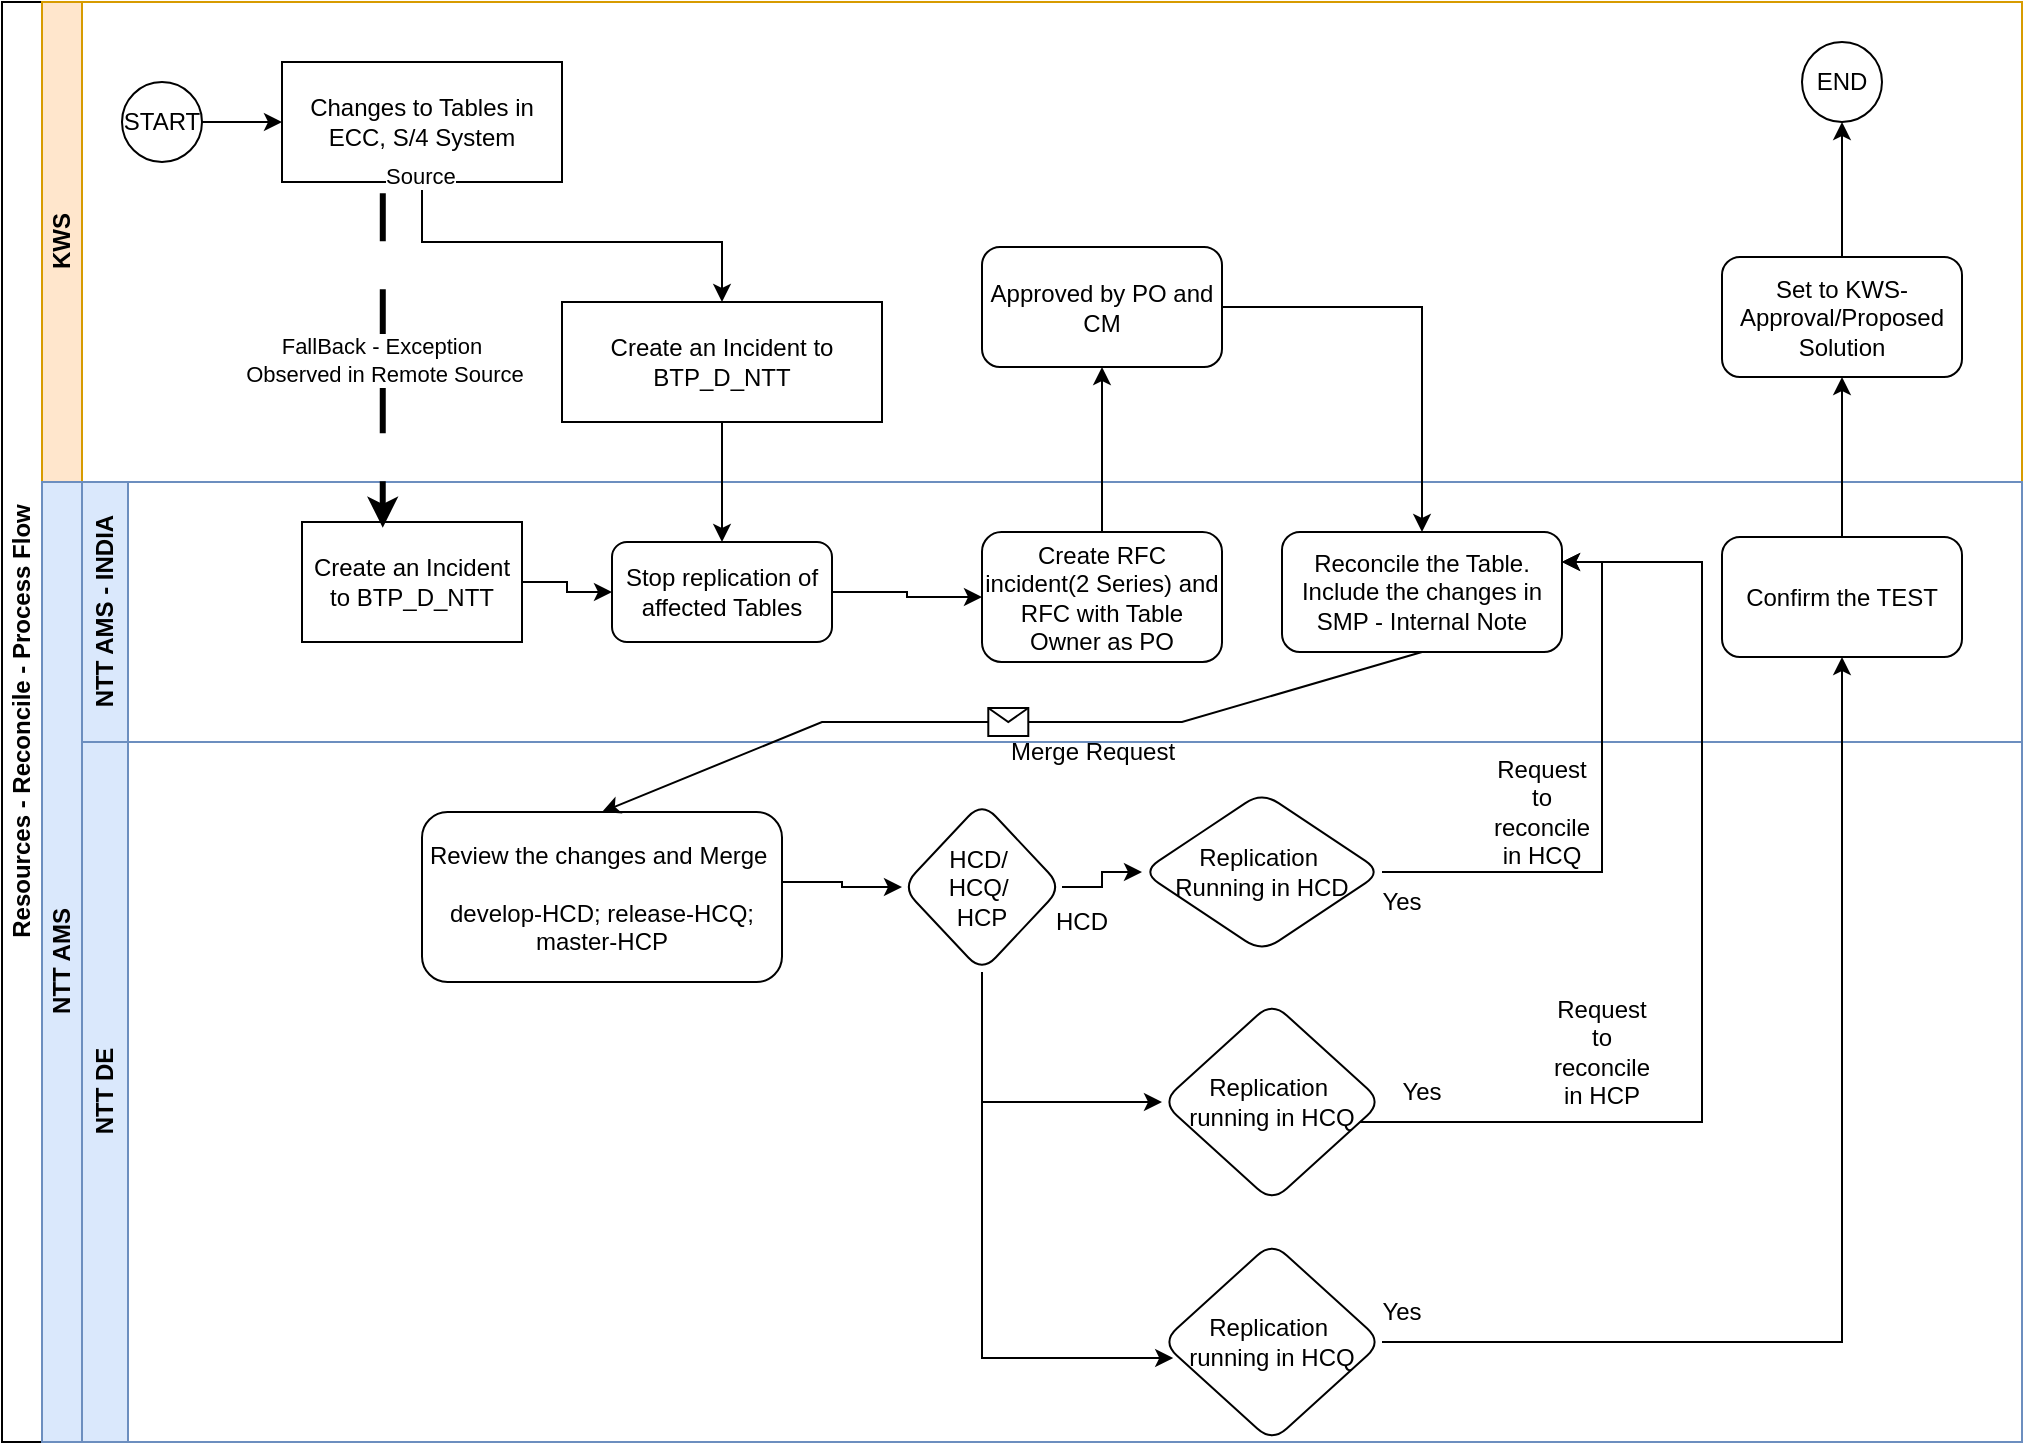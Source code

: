 <mxfile version="24.6.4" type="github">
  <diagram id="prtHgNgQTEPvFCAcTncT" name="Page-1">
    <mxGraphModel dx="1050" dy="530" grid="1" gridSize="10" guides="1" tooltips="1" connect="1" arrows="1" fold="1" page="1" pageScale="1" pageWidth="827" pageHeight="1169" math="0" shadow="0">
      <root>
        <mxCell id="0" />
        <mxCell id="1" parent="0" />
        <mxCell id="dNxyNK7c78bLwvsdeMH5-19" value="Resources - Reconcile - Process Flow" style="swimlane;html=1;childLayout=stackLayout;resizeParent=1;resizeParentMax=0;horizontal=0;startSize=20;horizontalStack=0;" parent="1" vertex="1">
          <mxGeometry x="110" y="120" width="1010" height="720" as="geometry" />
        </mxCell>
        <mxCell id="dNxyNK7c78bLwvsdeMH5-20" value="KWS" style="swimlane;html=1;startSize=20;horizontal=0;fillColor=#ffe6cc;strokeColor=#d79b00;" parent="dNxyNK7c78bLwvsdeMH5-19" vertex="1">
          <mxGeometry x="20" width="990" height="240" as="geometry" />
        </mxCell>
        <mxCell id="dNxyNK7c78bLwvsdeMH5-25" value="" style="edgeStyle=orthogonalEdgeStyle;rounded=0;orthogonalLoop=1;jettySize=auto;html=1;" parent="dNxyNK7c78bLwvsdeMH5-20" source="dNxyNK7c78bLwvsdeMH5-23" target="dNxyNK7c78bLwvsdeMH5-24" edge="1">
          <mxGeometry relative="1" as="geometry" />
        </mxCell>
        <mxCell id="dNxyNK7c78bLwvsdeMH5-23" value="START" style="ellipse;whiteSpace=wrap;html=1;" parent="dNxyNK7c78bLwvsdeMH5-20" vertex="1">
          <mxGeometry x="40" y="40" width="40" height="40" as="geometry" />
        </mxCell>
        <mxCell id="FNK7BE36KtD4VHtRo9X2-5" style="edgeStyle=orthogonalEdgeStyle;rounded=0;orthogonalLoop=1;jettySize=auto;html=1;" edge="1" parent="dNxyNK7c78bLwvsdeMH5-20" source="dNxyNK7c78bLwvsdeMH5-24" target="dNxyNK7c78bLwvsdeMH5-30">
          <mxGeometry relative="1" as="geometry" />
        </mxCell>
        <mxCell id="dNxyNK7c78bLwvsdeMH5-24" value="Changes to Tables in ECC, S/4 System" style="rounded=0;whiteSpace=wrap;html=1;fontFamily=Helvetica;fontSize=12;fontColor=#000000;align=center;" parent="dNxyNK7c78bLwvsdeMH5-20" vertex="1">
          <mxGeometry x="120" y="30" width="140" height="60" as="geometry" />
        </mxCell>
        <mxCell id="dNxyNK7c78bLwvsdeMH5-30" value="Create an Incident to BTP_D_NTT" style="rounded=0;whiteSpace=wrap;html=1;fontFamily=Helvetica;fontSize=12;fontColor=#000000;align=center;" parent="dNxyNK7c78bLwvsdeMH5-20" vertex="1">
          <mxGeometry x="260" y="150" width="160" height="60" as="geometry" />
        </mxCell>
        <mxCell id="dNxyNK7c78bLwvsdeMH5-32" value="END" style="ellipse;whiteSpace=wrap;html=1;" parent="dNxyNK7c78bLwvsdeMH5-20" vertex="1">
          <mxGeometry x="880" y="20" width="40" height="40" as="geometry" />
        </mxCell>
        <mxCell id="FNK7BE36KtD4VHtRo9X2-22" value="Approved by PO and CM" style="whiteSpace=wrap;html=1;rounded=1;" vertex="1" parent="dNxyNK7c78bLwvsdeMH5-20">
          <mxGeometry x="470" y="122.5" width="120" height="60" as="geometry" />
        </mxCell>
        <mxCell id="FNK7BE36KtD4VHtRo9X2-56" style="edgeStyle=orthogonalEdgeStyle;rounded=0;orthogonalLoop=1;jettySize=auto;html=1;entryX=0.5;entryY=1;entryDx=0;entryDy=0;" edge="1" parent="dNxyNK7c78bLwvsdeMH5-20" source="FNK7BE36KtD4VHtRo9X2-52" target="dNxyNK7c78bLwvsdeMH5-32">
          <mxGeometry relative="1" as="geometry" />
        </mxCell>
        <mxCell id="FNK7BE36KtD4VHtRo9X2-52" value="Set to KWS-Approval/Proposed Solution" style="rounded=1;whiteSpace=wrap;html=1;" vertex="1" parent="dNxyNK7c78bLwvsdeMH5-20">
          <mxGeometry x="840" y="127.5" width="120" height="60" as="geometry" />
        </mxCell>
        <mxCell id="dNxyNK7c78bLwvsdeMH5-21" value="NTT AMS" style="swimlane;html=1;startSize=20;horizontal=0;fillColor=#dae8fc;strokeColor=#6c8ebf;" parent="dNxyNK7c78bLwvsdeMH5-19" vertex="1">
          <mxGeometry x="20" y="240" width="990" height="480" as="geometry" />
        </mxCell>
        <mxCell id="FNK7BE36KtD4VHtRo9X2-2" value="NTT DE" style="swimlane;horizontal=0;whiteSpace=wrap;html=1;fillColor=#dae8fc;strokeColor=#6c8ebf;" vertex="1" parent="dNxyNK7c78bLwvsdeMH5-21">
          <mxGeometry x="20" y="130" width="970" height="350" as="geometry" />
        </mxCell>
        <mxCell id="FNK7BE36KtD4VHtRo9X2-40" value="" style="edgeStyle=orthogonalEdgeStyle;rounded=0;orthogonalLoop=1;jettySize=auto;html=1;exitX=1;exitY=0.412;exitDx=0;exitDy=0;exitPerimeter=0;" edge="1" parent="FNK7BE36KtD4VHtRo9X2-2" source="FNK7BE36KtD4VHtRo9X2-26" target="FNK7BE36KtD4VHtRo9X2-39">
          <mxGeometry relative="1" as="geometry" />
        </mxCell>
        <mxCell id="FNK7BE36KtD4VHtRo9X2-26" value="Review the changes and Merge&amp;nbsp;&lt;div&gt;&amp;nbsp;&lt;div&gt;develop-HCD; release-HCQ; master-HCP&lt;/div&gt;&lt;/div&gt;" style="rounded=1;whiteSpace=wrap;html=1;" vertex="1" parent="FNK7BE36KtD4VHtRo9X2-2">
          <mxGeometry x="170" y="35" width="180" height="85" as="geometry" />
        </mxCell>
        <mxCell id="FNK7BE36KtD4VHtRo9X2-29" value="Merge Request" style="text;html=1;align=center;verticalAlign=middle;resizable=0;points=[];autosize=1;strokeColor=none;fillColor=none;" vertex="1" parent="FNK7BE36KtD4VHtRo9X2-2">
          <mxGeometry x="450" y="-10" width="110" height="30" as="geometry" />
        </mxCell>
        <mxCell id="FNK7BE36KtD4VHtRo9X2-30" value="Replication&amp;nbsp;&lt;div&gt;Running in HCD&lt;/div&gt;" style="rhombus;whiteSpace=wrap;html=1;rounded=1;" vertex="1" parent="FNK7BE36KtD4VHtRo9X2-2">
          <mxGeometry x="530" y="25" width="120" height="80" as="geometry" />
        </mxCell>
        <mxCell id="FNK7BE36KtD4VHtRo9X2-34" value="Yes" style="text;html=1;align=center;verticalAlign=middle;whiteSpace=wrap;rounded=0;" vertex="1" parent="FNK7BE36KtD4VHtRo9X2-2">
          <mxGeometry x="630" y="65" width="60" height="30" as="geometry" />
        </mxCell>
        <mxCell id="FNK7BE36KtD4VHtRo9X2-35" value="Request to reconcile in HCQ" style="text;html=1;align=center;verticalAlign=middle;whiteSpace=wrap;rounded=0;" vertex="1" parent="FNK7BE36KtD4VHtRo9X2-2">
          <mxGeometry x="700" y="20" width="60" height="30" as="geometry" />
        </mxCell>
        <mxCell id="FNK7BE36KtD4VHtRo9X2-41" style="edgeStyle=orthogonalEdgeStyle;rounded=0;orthogonalLoop=1;jettySize=auto;html=1;entryX=0;entryY=0.5;entryDx=0;entryDy=0;" edge="1" parent="FNK7BE36KtD4VHtRo9X2-2" source="FNK7BE36KtD4VHtRo9X2-39" target="FNK7BE36KtD4VHtRo9X2-30">
          <mxGeometry relative="1" as="geometry" />
        </mxCell>
        <mxCell id="FNK7BE36KtD4VHtRo9X2-44" value="" style="edgeStyle=orthogonalEdgeStyle;rounded=0;orthogonalLoop=1;jettySize=auto;html=1;" edge="1" parent="FNK7BE36KtD4VHtRo9X2-2" source="FNK7BE36KtD4VHtRo9X2-39" target="FNK7BE36KtD4VHtRo9X2-43">
          <mxGeometry relative="1" as="geometry">
            <Array as="points">
              <mxPoint x="450" y="180" />
            </Array>
          </mxGeometry>
        </mxCell>
        <mxCell id="FNK7BE36KtD4VHtRo9X2-39" value="HCD/&amp;nbsp;&lt;div&gt;HCQ/&amp;nbsp;&lt;/div&gt;&lt;div&gt;HCP&lt;/div&gt;" style="rhombus;whiteSpace=wrap;html=1;rounded=1;" vertex="1" parent="FNK7BE36KtD4VHtRo9X2-2">
          <mxGeometry x="410" y="30" width="80" height="85" as="geometry" />
        </mxCell>
        <mxCell id="FNK7BE36KtD4VHtRo9X2-33" value="HCD" style="text;html=1;align=center;verticalAlign=middle;whiteSpace=wrap;rounded=0;" vertex="1" parent="FNK7BE36KtD4VHtRo9X2-2">
          <mxGeometry x="470" y="75" width="60" height="30" as="geometry" />
        </mxCell>
        <mxCell id="FNK7BE36KtD4VHtRo9X2-43" value="Replication&amp;nbsp;&lt;div&gt;running in HCQ&lt;/div&gt;" style="rhombus;whiteSpace=wrap;html=1;rounded=1;" vertex="1" parent="FNK7BE36KtD4VHtRo9X2-2">
          <mxGeometry x="540" y="130" width="110" height="100" as="geometry" />
        </mxCell>
        <mxCell id="FNK7BE36KtD4VHtRo9X2-46" value="Request to reconcile in HCP" style="text;html=1;align=center;verticalAlign=middle;whiteSpace=wrap;rounded=0;" vertex="1" parent="FNK7BE36KtD4VHtRo9X2-2">
          <mxGeometry x="730" y="140" width="60" height="30" as="geometry" />
        </mxCell>
        <mxCell id="FNK7BE36KtD4VHtRo9X2-54" value="Yes" style="text;html=1;align=center;verticalAlign=middle;whiteSpace=wrap;rounded=0;" vertex="1" parent="FNK7BE36KtD4VHtRo9X2-2">
          <mxGeometry x="630" y="270" width="60" height="30" as="geometry" />
        </mxCell>
        <mxCell id="FNK7BE36KtD4VHtRo9X2-55" value="Yes" style="text;html=1;align=center;verticalAlign=middle;whiteSpace=wrap;rounded=0;" vertex="1" parent="FNK7BE36KtD4VHtRo9X2-2">
          <mxGeometry x="640" y="160" width="60" height="30" as="geometry" />
        </mxCell>
        <mxCell id="FNK7BE36KtD4VHtRo9X2-3" value="NTT AMS - INDIA" style="swimlane;horizontal=0;whiteSpace=wrap;html=1;fillColor=#dae8fc;strokeColor=#6c8ebf;" vertex="1" parent="dNxyNK7c78bLwvsdeMH5-21">
          <mxGeometry x="20" width="970" height="130" as="geometry" />
        </mxCell>
        <mxCell id="FNK7BE36KtD4VHtRo9X2-17" style="edgeStyle=orthogonalEdgeStyle;rounded=0;orthogonalLoop=1;jettySize=auto;html=1;entryX=0;entryY=0.5;entryDx=0;entryDy=0;" edge="1" parent="FNK7BE36KtD4VHtRo9X2-3" source="FNK7BE36KtD4VHtRo9X2-6" target="FNK7BE36KtD4VHtRo9X2-15">
          <mxGeometry relative="1" as="geometry" />
        </mxCell>
        <mxCell id="FNK7BE36KtD4VHtRo9X2-6" value="Create an Incident to BTP_D_NTT" style="rounded=0;whiteSpace=wrap;html=1;fontFamily=Helvetica;fontSize=12;fontColor=#000000;align=center;" vertex="1" parent="FNK7BE36KtD4VHtRo9X2-3">
          <mxGeometry x="110" y="20" width="110" height="60" as="geometry" />
        </mxCell>
        <mxCell id="FNK7BE36KtD4VHtRo9X2-18" style="edgeStyle=orthogonalEdgeStyle;rounded=0;orthogonalLoop=1;jettySize=auto;html=1;entryX=0;entryY=0.5;entryDx=0;entryDy=0;" edge="1" parent="FNK7BE36KtD4VHtRo9X2-3" source="FNK7BE36KtD4VHtRo9X2-15" target="FNK7BE36KtD4VHtRo9X2-19">
          <mxGeometry relative="1" as="geometry">
            <mxPoint x="420" y="55" as="targetPoint" />
          </mxGeometry>
        </mxCell>
        <mxCell id="FNK7BE36KtD4VHtRo9X2-15" value="Stop replication of affected Tables" style="rounded=1;whiteSpace=wrap;html=1;" vertex="1" parent="FNK7BE36KtD4VHtRo9X2-3">
          <mxGeometry x="265" y="30" width="110" height="50" as="geometry" />
        </mxCell>
        <mxCell id="FNK7BE36KtD4VHtRo9X2-19" value="Create RFC incident(2 Series) and RFC with Table Owner as PO" style="whiteSpace=wrap;html=1;rounded=1;" vertex="1" parent="FNK7BE36KtD4VHtRo9X2-3">
          <mxGeometry x="450" y="25" width="120" height="65" as="geometry" />
        </mxCell>
        <mxCell id="FNK7BE36KtD4VHtRo9X2-24" value="Reconcile the Table. Include the changes in SMP - Internal Note" style="whiteSpace=wrap;html=1;rounded=1;" vertex="1" parent="FNK7BE36KtD4VHtRo9X2-3">
          <mxGeometry x="600" y="25" width="140" height="60" as="geometry" />
        </mxCell>
        <mxCell id="FNK7BE36KtD4VHtRo9X2-51" value="Confirm the TEST" style="rounded=1;whiteSpace=wrap;html=1;" vertex="1" parent="FNK7BE36KtD4VHtRo9X2-3">
          <mxGeometry x="820" y="27.5" width="120" height="60" as="geometry" />
        </mxCell>
        <mxCell id="FNK7BE36KtD4VHtRo9X2-27" value="" style="endArrow=none;html=1;rounded=0;entryX=0.5;entryY=1;entryDx=0;entryDy=0;exitX=0.5;exitY=0;exitDx=0;exitDy=0;endFill=0;startArrow=classic;startFill=1;" edge="1" parent="dNxyNK7c78bLwvsdeMH5-21" source="FNK7BE36KtD4VHtRo9X2-26" target="FNK7BE36KtD4VHtRo9X2-24">
          <mxGeometry relative="1" as="geometry">
            <mxPoint x="450" y="190" as="sourcePoint" />
            <mxPoint x="740" y="110" as="targetPoint" />
            <Array as="points">
              <mxPoint x="390" y="120" />
              <mxPoint x="570" y="120" />
            </Array>
          </mxGeometry>
        </mxCell>
        <mxCell id="FNK7BE36KtD4VHtRo9X2-28" value="" style="shape=message;html=1;outlineConnect=0;" vertex="1" parent="FNK7BE36KtD4VHtRo9X2-27">
          <mxGeometry width="20" height="14" relative="1" as="geometry">
            <mxPoint x="-10" y="-7" as="offset" />
          </mxGeometry>
        </mxCell>
        <mxCell id="FNK7BE36KtD4VHtRo9X2-32" style="edgeStyle=orthogonalEdgeStyle;rounded=0;orthogonalLoop=1;jettySize=auto;html=1;entryX=1;entryY=0.25;entryDx=0;entryDy=0;" edge="1" parent="dNxyNK7c78bLwvsdeMH5-21" source="FNK7BE36KtD4VHtRo9X2-30" target="FNK7BE36KtD4VHtRo9X2-24">
          <mxGeometry relative="1" as="geometry">
            <Array as="points">
              <mxPoint x="780" y="195" />
              <mxPoint x="780" y="40" />
            </Array>
          </mxGeometry>
        </mxCell>
        <mxCell id="FNK7BE36KtD4VHtRo9X2-45" style="edgeStyle=orthogonalEdgeStyle;rounded=0;orthogonalLoop=1;jettySize=auto;html=1;entryX=1;entryY=0.25;entryDx=0;entryDy=0;" edge="1" parent="dNxyNK7c78bLwvsdeMH5-21" source="FNK7BE36KtD4VHtRo9X2-43" target="FNK7BE36KtD4VHtRo9X2-24">
          <mxGeometry relative="1" as="geometry">
            <Array as="points">
              <mxPoint x="830" y="320" />
              <mxPoint x="830" y="40" />
            </Array>
          </mxGeometry>
        </mxCell>
        <mxCell id="FNK7BE36KtD4VHtRo9X2-10" value="" style="endArrow=classic;html=1;rounded=0;exitX=0.36;exitY=1.093;exitDx=0;exitDy=0;exitPerimeter=0;dashed=1;dashPattern=8 8;strokeWidth=3;entryX=0.367;entryY=0.047;entryDx=0;entryDy=0;entryPerimeter=0;" edge="1" parent="dNxyNK7c78bLwvsdeMH5-19" source="dNxyNK7c78bLwvsdeMH5-24" target="FNK7BE36KtD4VHtRo9X2-6">
          <mxGeometry relative="1" as="geometry">
            <mxPoint x="220" y="270" as="sourcePoint" />
            <mxPoint x="190" y="250" as="targetPoint" />
          </mxGeometry>
        </mxCell>
        <mxCell id="FNK7BE36KtD4VHtRo9X2-11" value="FallBack - Exception&amp;nbsp;&lt;div&gt;Observed in Remote Source&lt;/div&gt;" style="edgeLabel;resizable=0;html=1;;align=center;verticalAlign=middle;" connectable="0" vertex="1" parent="FNK7BE36KtD4VHtRo9X2-10">
          <mxGeometry relative="1" as="geometry" />
        </mxCell>
        <mxCell id="FNK7BE36KtD4VHtRo9X2-12" value="Source" style="edgeLabel;resizable=0;html=1;;align=left;verticalAlign=bottom;" connectable="0" vertex="1" parent="FNK7BE36KtD4VHtRo9X2-10">
          <mxGeometry x="-1" relative="1" as="geometry" />
        </mxCell>
        <mxCell id="FNK7BE36KtD4VHtRo9X2-16" style="edgeStyle=orthogonalEdgeStyle;rounded=0;orthogonalLoop=1;jettySize=auto;html=1;entryX=0.5;entryY=0;entryDx=0;entryDy=0;" edge="1" parent="dNxyNK7c78bLwvsdeMH5-19" source="dNxyNK7c78bLwvsdeMH5-30" target="FNK7BE36KtD4VHtRo9X2-15">
          <mxGeometry relative="1" as="geometry" />
        </mxCell>
        <mxCell id="FNK7BE36KtD4VHtRo9X2-23" value="" style="edgeStyle=orthogonalEdgeStyle;rounded=0;orthogonalLoop=1;jettySize=auto;html=1;" edge="1" parent="dNxyNK7c78bLwvsdeMH5-19" source="FNK7BE36KtD4VHtRo9X2-19" target="FNK7BE36KtD4VHtRo9X2-22">
          <mxGeometry relative="1" as="geometry" />
        </mxCell>
        <mxCell id="FNK7BE36KtD4VHtRo9X2-25" value="" style="edgeStyle=orthogonalEdgeStyle;rounded=0;orthogonalLoop=1;jettySize=auto;html=1;" edge="1" parent="dNxyNK7c78bLwvsdeMH5-19" source="FNK7BE36KtD4VHtRo9X2-22" target="FNK7BE36KtD4VHtRo9X2-24">
          <mxGeometry relative="1" as="geometry" />
        </mxCell>
        <mxCell id="FNK7BE36KtD4VHtRo9X2-53" value="" style="edgeStyle=orthogonalEdgeStyle;rounded=0;orthogonalLoop=1;jettySize=auto;html=1;" edge="1" parent="dNxyNK7c78bLwvsdeMH5-19" source="FNK7BE36KtD4VHtRo9X2-51" target="FNK7BE36KtD4VHtRo9X2-52">
          <mxGeometry relative="1" as="geometry" />
        </mxCell>
        <mxCell id="FNK7BE36KtD4VHtRo9X2-50" style="edgeStyle=orthogonalEdgeStyle;rounded=0;orthogonalLoop=1;jettySize=auto;html=1;" edge="1" parent="1" source="FNK7BE36KtD4VHtRo9X2-47" target="FNK7BE36KtD4VHtRo9X2-51">
          <mxGeometry relative="1" as="geometry">
            <mxPoint x="1010" y="440" as="targetPoint" />
          </mxGeometry>
        </mxCell>
        <mxCell id="FNK7BE36KtD4VHtRo9X2-47" value="Replication&amp;nbsp;&lt;div&gt;running in HCQ&lt;/div&gt;" style="rhombus;whiteSpace=wrap;html=1;rounded=1;" vertex="1" parent="1">
          <mxGeometry x="690" y="740" width="110" height="100" as="geometry" />
        </mxCell>
        <mxCell id="FNK7BE36KtD4VHtRo9X2-48" style="edgeStyle=orthogonalEdgeStyle;rounded=0;orthogonalLoop=1;jettySize=auto;html=1;entryX=0.051;entryY=0.58;entryDx=0;entryDy=0;entryPerimeter=0;" edge="1" parent="1" source="FNK7BE36KtD4VHtRo9X2-39" target="FNK7BE36KtD4VHtRo9X2-47">
          <mxGeometry relative="1" as="geometry">
            <Array as="points">
              <mxPoint x="600" y="798" />
            </Array>
          </mxGeometry>
        </mxCell>
      </root>
    </mxGraphModel>
  </diagram>
</mxfile>
